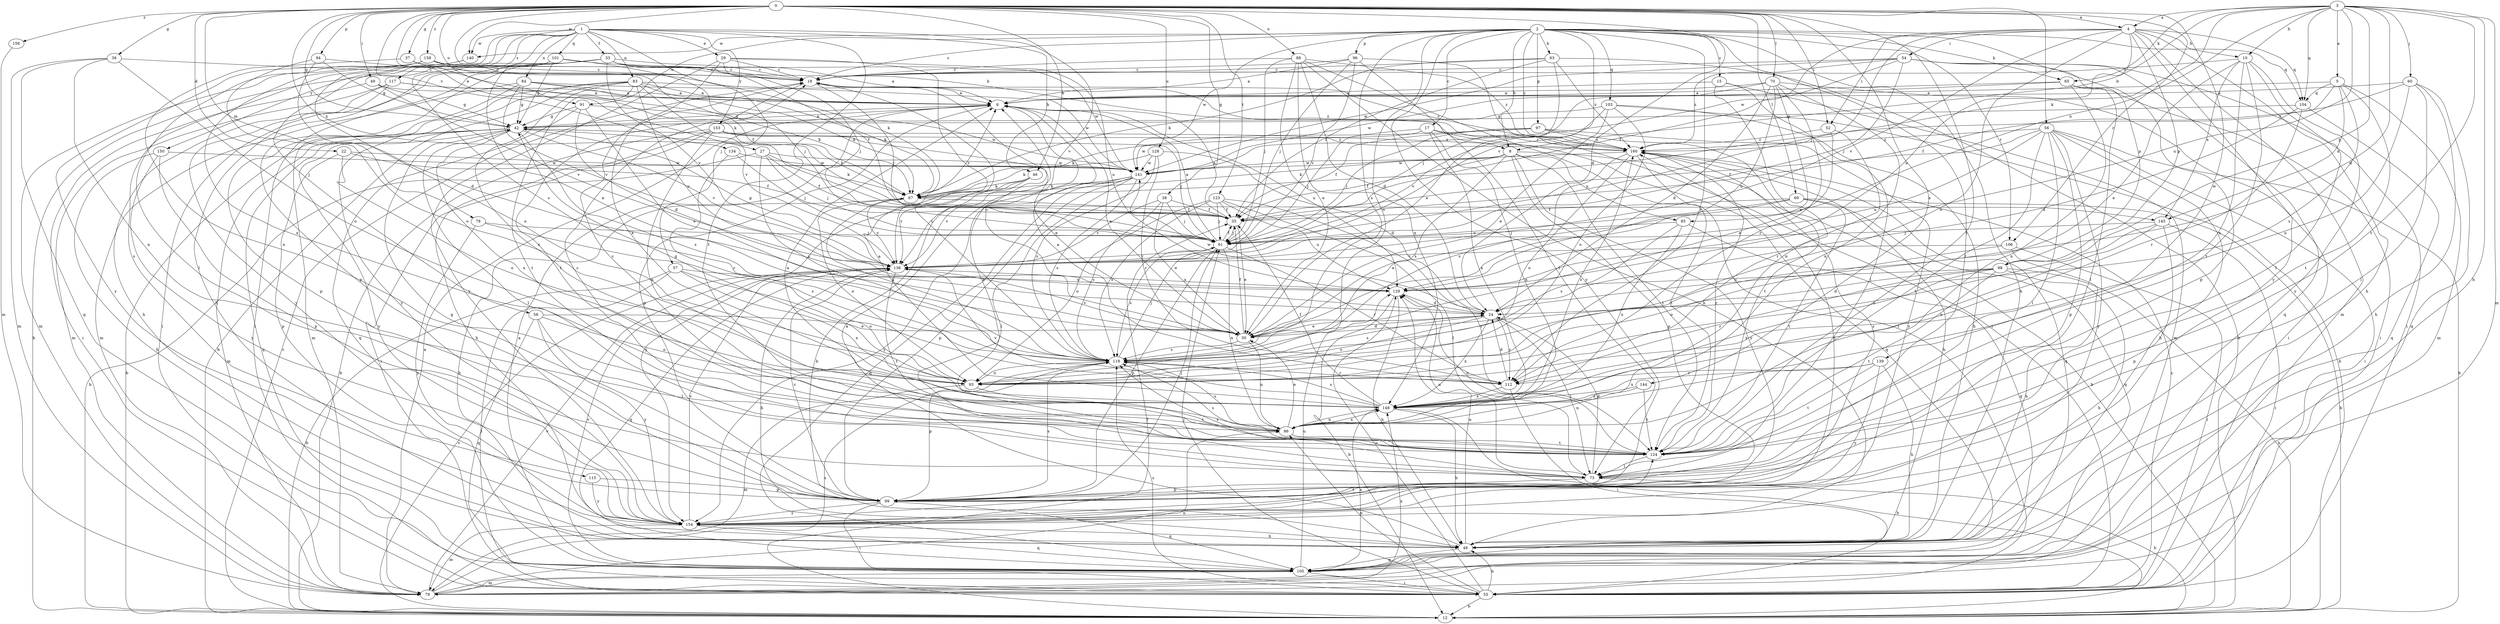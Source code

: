 strict digraph  {
0;
1;
2;
3;
4;
5;
6;
8;
10;
12;
15;
17;
18;
22;
24;
27;
29;
30;
33;
35;
36;
37;
38;
42;
46;
48;
49;
52;
54;
55;
56;
57;
58;
60;
61;
63;
65;
67;
69;
70;
73;
78;
79;
83;
84;
85;
86;
88;
91;
93;
94;
96;
97;
98;
99;
101;
103;
104;
105;
106;
112;
115;
117;
118;
123;
124;
128;
129;
134;
136;
139;
140;
141;
144;
145;
148;
150;
153;
154;
156;
158;
160;
0 -> 4  [label=a];
0 -> 8  [label=b];
0 -> 22  [label=d];
0 -> 24  [label=d];
0 -> 27  [label=e];
0 -> 36  [label=g];
0 -> 37  [label=g];
0 -> 38  [label=g];
0 -> 42  [label=g];
0 -> 46  [label=h];
0 -> 49  [label=i];
0 -> 52  [label=i];
0 -> 56  [label=j];
0 -> 69  [label=l];
0 -> 70  [label=l];
0 -> 78  [label=m];
0 -> 88  [label=o];
0 -> 91  [label=o];
0 -> 94  [label=p];
0 -> 106  [label=r];
0 -> 123  [label=t];
0 -> 124  [label=t];
0 -> 128  [label=u];
0 -> 134  [label=v];
0 -> 139  [label=w];
0 -> 140  [label=w];
0 -> 144  [label=x];
0 -> 145  [label=x];
0 -> 156  [label=z];
0 -> 158  [label=z];
1 -> 29  [label=e];
1 -> 33  [label=f];
1 -> 46  [label=h];
1 -> 57  [label=j];
1 -> 58  [label=j];
1 -> 83  [label=n];
1 -> 84  [label=n];
1 -> 101  [label=q];
1 -> 115  [label=s];
1 -> 117  [label=s];
1 -> 118  [label=s];
1 -> 124  [label=t];
1 -> 136  [label=v];
1 -> 140  [label=w];
1 -> 150  [label=y];
1 -> 153  [label=y];
2 -> 8  [label=b];
2 -> 15  [label=c];
2 -> 17  [label=c];
2 -> 18  [label=c];
2 -> 48  [label=h];
2 -> 63  [label=k];
2 -> 65  [label=k];
2 -> 73  [label=l];
2 -> 91  [label=o];
2 -> 93  [label=o];
2 -> 96  [label=p];
2 -> 97  [label=p];
2 -> 98  [label=p];
2 -> 103  [label=q];
2 -> 104  [label=q];
2 -> 106  [label=r];
2 -> 112  [label=r];
2 -> 118  [label=s];
2 -> 136  [label=v];
2 -> 140  [label=w];
2 -> 141  [label=w];
2 -> 154  [label=y];
2 -> 160  [label=z];
3 -> 4  [label=a];
3 -> 5  [label=a];
3 -> 8  [label=b];
3 -> 10  [label=b];
3 -> 24  [label=d];
3 -> 48  [label=h];
3 -> 60  [label=j];
3 -> 65  [label=k];
3 -> 67  [label=k];
3 -> 79  [label=m];
3 -> 85  [label=n];
3 -> 98  [label=p];
3 -> 104  [label=q];
3 -> 124  [label=t];
3 -> 129  [label=u];
4 -> 10  [label=b];
4 -> 48  [label=h];
4 -> 52  [label=i];
4 -> 54  [label=i];
4 -> 61  [label=j];
4 -> 79  [label=m];
4 -> 93  [label=o];
4 -> 98  [label=p];
4 -> 104  [label=q];
4 -> 129  [label=u];
4 -> 136  [label=v];
4 -> 141  [label=w];
4 -> 154  [label=y];
5 -> 6  [label=a];
5 -> 35  [label=f];
5 -> 79  [label=m];
5 -> 104  [label=q];
5 -> 118  [label=s];
5 -> 124  [label=t];
5 -> 145  [label=x];
6 -> 42  [label=g];
6 -> 99  [label=p];
6 -> 129  [label=u];
8 -> 12  [label=b];
8 -> 35  [label=f];
8 -> 67  [label=k];
8 -> 85  [label=n];
8 -> 99  [label=p];
8 -> 118  [label=s];
8 -> 124  [label=t];
8 -> 141  [label=w];
8 -> 154  [label=y];
10 -> 18  [label=c];
10 -> 30  [label=e];
10 -> 73  [label=l];
10 -> 124  [label=t];
10 -> 145  [label=x];
10 -> 148  [label=x];
10 -> 154  [label=y];
12 -> 18  [label=c];
12 -> 35  [label=f];
12 -> 136  [label=v];
15 -> 6  [label=a];
15 -> 73  [label=l];
15 -> 79  [label=m];
15 -> 86  [label=n];
17 -> 61  [label=j];
17 -> 86  [label=n];
17 -> 105  [label=q];
17 -> 141  [label=w];
17 -> 148  [label=x];
17 -> 160  [label=z];
18 -> 6  [label=a];
18 -> 61  [label=j];
18 -> 124  [label=t];
22 -> 35  [label=f];
22 -> 93  [label=o];
22 -> 99  [label=p];
22 -> 141  [label=w];
24 -> 30  [label=e];
24 -> 73  [label=l];
24 -> 93  [label=o];
24 -> 112  [label=r];
24 -> 118  [label=s];
24 -> 141  [label=w];
24 -> 148  [label=x];
27 -> 12  [label=b];
27 -> 35  [label=f];
27 -> 61  [label=j];
27 -> 67  [label=k];
27 -> 118  [label=s];
27 -> 141  [label=w];
29 -> 18  [label=c];
29 -> 61  [label=j];
29 -> 129  [label=u];
29 -> 136  [label=v];
29 -> 148  [label=x];
29 -> 154  [label=y];
30 -> 6  [label=a];
30 -> 18  [label=c];
30 -> 24  [label=d];
30 -> 35  [label=f];
30 -> 86  [label=n];
30 -> 118  [label=s];
30 -> 136  [label=v];
33 -> 6  [label=a];
33 -> 12  [label=b];
33 -> 18  [label=c];
33 -> 35  [label=f];
33 -> 55  [label=i];
33 -> 99  [label=p];
33 -> 136  [label=v];
33 -> 141  [label=w];
35 -> 6  [label=a];
35 -> 30  [label=e];
35 -> 61  [label=j];
36 -> 18  [label=c];
36 -> 79  [label=m];
36 -> 86  [label=n];
36 -> 93  [label=o];
36 -> 105  [label=q];
37 -> 18  [label=c];
37 -> 67  [label=k];
37 -> 86  [label=n];
38 -> 30  [label=e];
38 -> 35  [label=f];
38 -> 61  [label=j];
38 -> 118  [label=s];
38 -> 136  [label=v];
42 -> 6  [label=a];
42 -> 12  [label=b];
42 -> 67  [label=k];
42 -> 73  [label=l];
42 -> 79  [label=m];
42 -> 105  [label=q];
42 -> 118  [label=s];
42 -> 136  [label=v];
42 -> 148  [label=x];
42 -> 154  [label=y];
42 -> 160  [label=z];
46 -> 48  [label=h];
46 -> 67  [label=k];
46 -> 136  [label=v];
46 -> 154  [label=y];
48 -> 6  [label=a];
48 -> 105  [label=q];
48 -> 129  [label=u];
49 -> 6  [label=a];
49 -> 42  [label=g];
49 -> 55  [label=i];
49 -> 136  [label=v];
52 -> 30  [label=e];
52 -> 112  [label=r];
52 -> 160  [label=z];
54 -> 18  [label=c];
54 -> 35  [label=f];
54 -> 55  [label=i];
54 -> 61  [label=j];
54 -> 99  [label=p];
54 -> 105  [label=q];
54 -> 141  [label=w];
54 -> 160  [label=z];
55 -> 12  [label=b];
55 -> 48  [label=h];
55 -> 61  [label=j];
55 -> 86  [label=n];
55 -> 118  [label=s];
55 -> 129  [label=u];
55 -> 160  [label=z];
56 -> 12  [label=b];
56 -> 35  [label=f];
56 -> 48  [label=h];
56 -> 55  [label=i];
56 -> 73  [label=l];
56 -> 99  [label=p];
56 -> 124  [label=t];
56 -> 129  [label=u];
56 -> 154  [label=y];
56 -> 160  [label=z];
57 -> 12  [label=b];
57 -> 55  [label=i];
57 -> 93  [label=o];
57 -> 129  [label=u];
57 -> 148  [label=x];
58 -> 30  [label=e];
58 -> 73  [label=l];
58 -> 93  [label=o];
58 -> 105  [label=q];
58 -> 154  [label=y];
60 -> 6  [label=a];
60 -> 48  [label=h];
60 -> 73  [label=l];
60 -> 93  [label=o];
60 -> 105  [label=q];
60 -> 160  [label=z];
61 -> 6  [label=a];
61 -> 35  [label=f];
61 -> 86  [label=n];
61 -> 99  [label=p];
61 -> 112  [label=r];
61 -> 118  [label=s];
61 -> 136  [label=v];
63 -> 12  [label=b];
63 -> 18  [label=c];
63 -> 30  [label=e];
63 -> 35  [label=f];
63 -> 67  [label=k];
63 -> 160  [label=z];
65 -> 6  [label=a];
65 -> 55  [label=i];
65 -> 73  [label=l];
65 -> 86  [label=n];
65 -> 141  [label=w];
67 -> 35  [label=f];
67 -> 48  [label=h];
67 -> 93  [label=o];
67 -> 136  [label=v];
69 -> 12  [label=b];
69 -> 30  [label=e];
69 -> 35  [label=f];
69 -> 105  [label=q];
69 -> 124  [label=t];
69 -> 136  [label=v];
70 -> 6  [label=a];
70 -> 24  [label=d];
70 -> 30  [label=e];
70 -> 55  [label=i];
70 -> 61  [label=j];
70 -> 86  [label=n];
70 -> 112  [label=r];
70 -> 129  [label=u];
73 -> 12  [label=b];
73 -> 24  [label=d];
73 -> 99  [label=p];
73 -> 118  [label=s];
73 -> 129  [label=u];
78 -> 61  [label=j];
78 -> 118  [label=s];
78 -> 154  [label=y];
79 -> 6  [label=a];
79 -> 86  [label=n];
79 -> 118  [label=s];
79 -> 136  [label=v];
79 -> 148  [label=x];
83 -> 6  [label=a];
83 -> 12  [label=b];
83 -> 67  [label=k];
83 -> 79  [label=m];
83 -> 124  [label=t];
83 -> 129  [label=u];
83 -> 136  [label=v];
83 -> 141  [label=w];
83 -> 148  [label=x];
83 -> 154  [label=y];
84 -> 6  [label=a];
84 -> 42  [label=g];
84 -> 67  [label=k];
84 -> 79  [label=m];
84 -> 99  [label=p];
84 -> 136  [label=v];
84 -> 160  [label=z];
85 -> 61  [label=j];
85 -> 105  [label=q];
85 -> 118  [label=s];
85 -> 148  [label=x];
86 -> 6  [label=a];
86 -> 18  [label=c];
86 -> 30  [label=e];
86 -> 118  [label=s];
86 -> 124  [label=t];
86 -> 148  [label=x];
88 -> 18  [label=c];
88 -> 24  [label=d];
88 -> 30  [label=e];
88 -> 48  [label=h];
88 -> 55  [label=i];
88 -> 61  [label=j];
88 -> 148  [label=x];
88 -> 160  [label=z];
91 -> 24  [label=d];
91 -> 30  [label=e];
91 -> 42  [label=g];
91 -> 105  [label=q];
91 -> 141  [label=w];
93 -> 42  [label=g];
93 -> 79  [label=m];
93 -> 124  [label=t];
94 -> 18  [label=c];
94 -> 24  [label=d];
94 -> 42  [label=g];
94 -> 93  [label=o];
96 -> 6  [label=a];
96 -> 18  [label=c];
96 -> 55  [label=i];
96 -> 61  [label=j];
96 -> 73  [label=l];
96 -> 136  [label=v];
97 -> 35  [label=f];
97 -> 61  [label=j];
97 -> 67  [label=k];
97 -> 124  [label=t];
97 -> 154  [label=y];
97 -> 160  [label=z];
98 -> 12  [label=b];
98 -> 24  [label=d];
98 -> 48  [label=h];
98 -> 112  [label=r];
98 -> 124  [label=t];
98 -> 129  [label=u];
98 -> 148  [label=x];
99 -> 42  [label=g];
99 -> 55  [label=i];
99 -> 61  [label=j];
99 -> 105  [label=q];
99 -> 118  [label=s];
99 -> 136  [label=v];
99 -> 154  [label=y];
99 -> 160  [label=z];
101 -> 18  [label=c];
101 -> 30  [label=e];
101 -> 42  [label=g];
101 -> 48  [label=h];
101 -> 55  [label=i];
101 -> 61  [label=j];
103 -> 12  [label=b];
103 -> 30  [label=e];
103 -> 42  [label=g];
103 -> 48  [label=h];
103 -> 93  [label=o];
103 -> 136  [label=v];
104 -> 24  [label=d];
104 -> 42  [label=g];
104 -> 105  [label=q];
104 -> 112  [label=r];
105 -> 6  [label=a];
105 -> 55  [label=i];
105 -> 79  [label=m];
105 -> 129  [label=u];
105 -> 136  [label=v];
105 -> 148  [label=x];
106 -> 48  [label=h];
106 -> 55  [label=i];
106 -> 93  [label=o];
106 -> 136  [label=v];
112 -> 6  [label=a];
112 -> 24  [label=d];
112 -> 55  [label=i];
112 -> 148  [label=x];
115 -> 99  [label=p];
115 -> 154  [label=y];
117 -> 6  [label=a];
117 -> 48  [label=h];
117 -> 67  [label=k];
117 -> 79  [label=m];
117 -> 154  [label=y];
118 -> 18  [label=c];
118 -> 61  [label=j];
118 -> 67  [label=k];
118 -> 93  [label=o];
118 -> 99  [label=p];
118 -> 112  [label=r];
123 -> 35  [label=f];
123 -> 61  [label=j];
123 -> 73  [label=l];
123 -> 93  [label=o];
123 -> 118  [label=s];
123 -> 124  [label=t];
123 -> 129  [label=u];
124 -> 6  [label=a];
124 -> 18  [label=c];
124 -> 73  [label=l];
124 -> 118  [label=s];
124 -> 129  [label=u];
124 -> 160  [label=z];
128 -> 24  [label=d];
128 -> 67  [label=k];
128 -> 112  [label=r];
128 -> 118  [label=s];
128 -> 141  [label=w];
129 -> 12  [label=b];
129 -> 24  [label=d];
129 -> 48  [label=h];
134 -> 61  [label=j];
134 -> 112  [label=r];
134 -> 141  [label=w];
136 -> 42  [label=g];
136 -> 48  [label=h];
136 -> 105  [label=q];
136 -> 124  [label=t];
136 -> 129  [label=u];
139 -> 48  [label=h];
139 -> 112  [label=r];
139 -> 124  [label=t];
139 -> 148  [label=x];
139 -> 154  [label=y];
140 -> 79  [label=m];
140 -> 93  [label=o];
141 -> 67  [label=k];
141 -> 73  [label=l];
141 -> 99  [label=p];
141 -> 105  [label=q];
141 -> 118  [label=s];
141 -> 136  [label=v];
141 -> 154  [label=y];
144 -> 86  [label=n];
144 -> 124  [label=t];
144 -> 148  [label=x];
145 -> 55  [label=i];
145 -> 61  [label=j];
145 -> 93  [label=o];
145 -> 99  [label=p];
145 -> 148  [label=x];
148 -> 6  [label=a];
148 -> 12  [label=b];
148 -> 35  [label=f];
148 -> 48  [label=h];
148 -> 86  [label=n];
148 -> 118  [label=s];
148 -> 136  [label=v];
148 -> 160  [label=z];
150 -> 48  [label=h];
150 -> 99  [label=p];
150 -> 141  [label=w];
150 -> 154  [label=y];
153 -> 12  [label=b];
153 -> 30  [label=e];
153 -> 48  [label=h];
153 -> 55  [label=i];
153 -> 61  [label=j];
153 -> 86  [label=n];
153 -> 160  [label=z];
154 -> 48  [label=h];
154 -> 79  [label=m];
154 -> 105  [label=q];
154 -> 124  [label=t];
154 -> 136  [label=v];
154 -> 160  [label=z];
156 -> 79  [label=m];
158 -> 18  [label=c];
158 -> 35  [label=f];
158 -> 67  [label=k];
158 -> 73  [label=l];
158 -> 148  [label=x];
158 -> 154  [label=y];
160 -> 18  [label=c];
160 -> 48  [label=h];
160 -> 93  [label=o];
160 -> 105  [label=q];
160 -> 118  [label=s];
160 -> 124  [label=t];
160 -> 141  [label=w];
}
